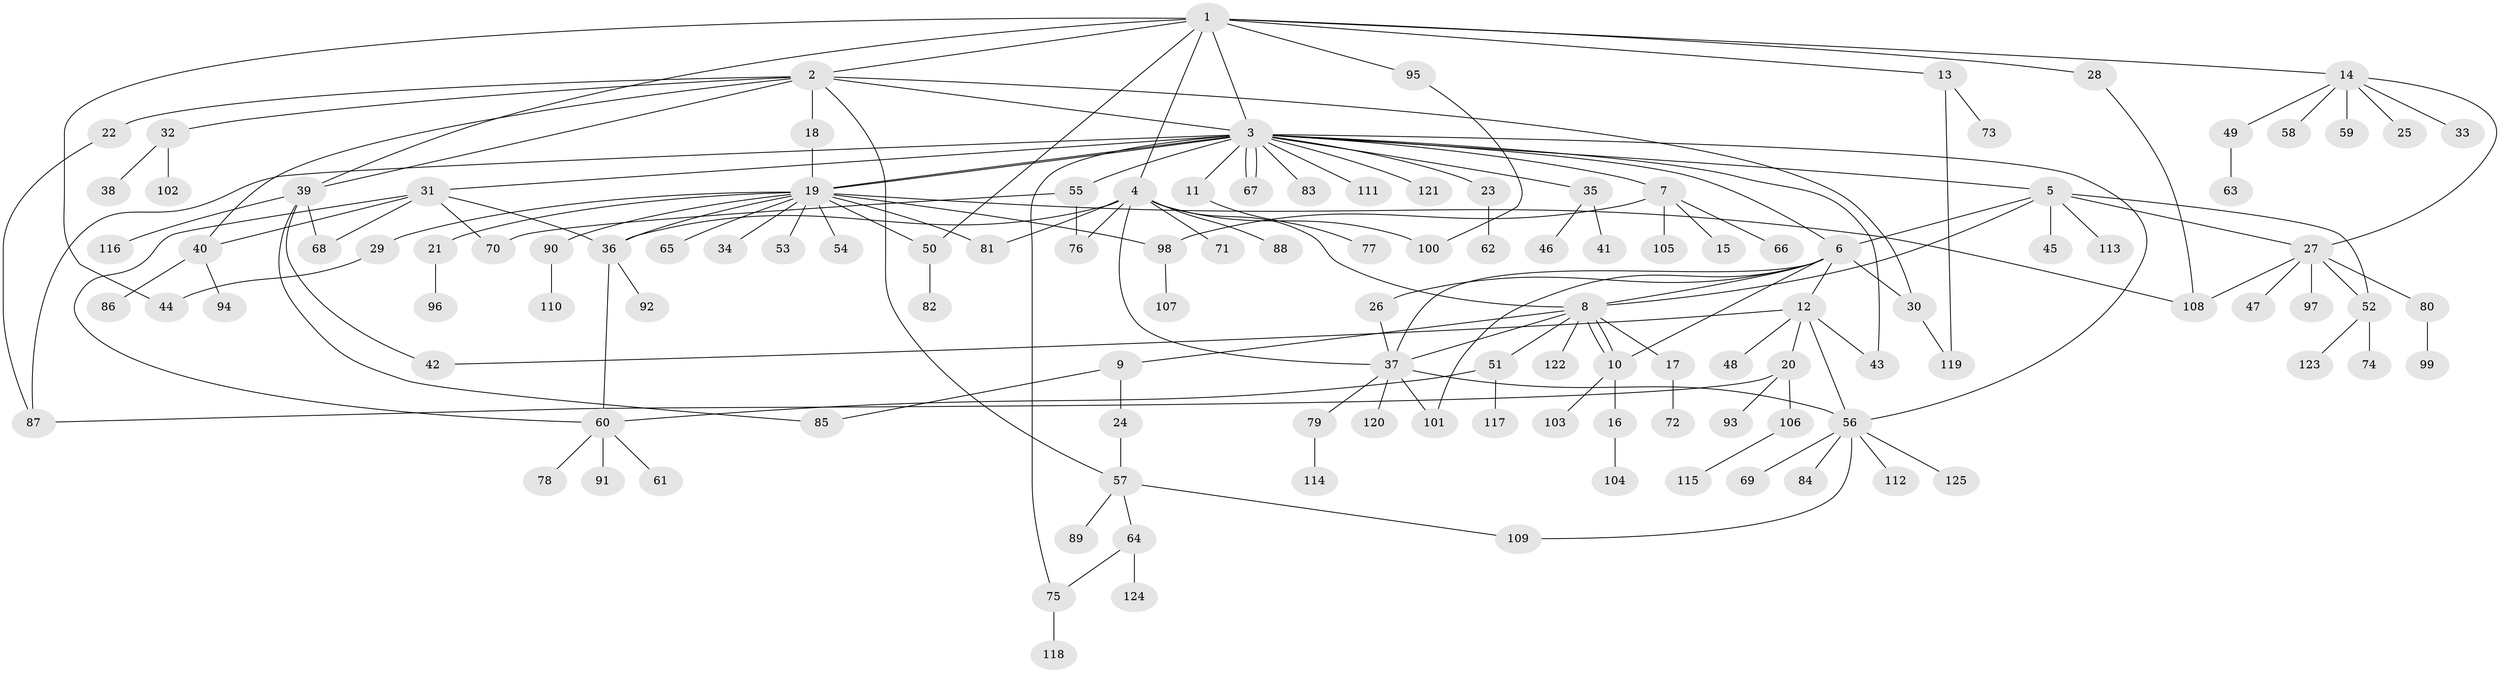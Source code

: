 // coarse degree distribution, {19: 0.02702702702702703, 5: 0.02702702702702703, 12: 0.02702702702702703, 4: 0.02702702702702703, 3: 0.08108108108108109, 1: 0.7297297297297297, 10: 0.02702702702702703, 2: 0.05405405405405406}
// Generated by graph-tools (version 1.1) at 2025/18/03/04/25 18:18:03]
// undirected, 125 vertices, 167 edges
graph export_dot {
graph [start="1"]
  node [color=gray90,style=filled];
  1;
  2;
  3;
  4;
  5;
  6;
  7;
  8;
  9;
  10;
  11;
  12;
  13;
  14;
  15;
  16;
  17;
  18;
  19;
  20;
  21;
  22;
  23;
  24;
  25;
  26;
  27;
  28;
  29;
  30;
  31;
  32;
  33;
  34;
  35;
  36;
  37;
  38;
  39;
  40;
  41;
  42;
  43;
  44;
  45;
  46;
  47;
  48;
  49;
  50;
  51;
  52;
  53;
  54;
  55;
  56;
  57;
  58;
  59;
  60;
  61;
  62;
  63;
  64;
  65;
  66;
  67;
  68;
  69;
  70;
  71;
  72;
  73;
  74;
  75;
  76;
  77;
  78;
  79;
  80;
  81;
  82;
  83;
  84;
  85;
  86;
  87;
  88;
  89;
  90;
  91;
  92;
  93;
  94;
  95;
  96;
  97;
  98;
  99;
  100;
  101;
  102;
  103;
  104;
  105;
  106;
  107;
  108;
  109;
  110;
  111;
  112;
  113;
  114;
  115;
  116;
  117;
  118;
  119;
  120;
  121;
  122;
  123;
  124;
  125;
  1 -- 2;
  1 -- 3;
  1 -- 4;
  1 -- 13;
  1 -- 14;
  1 -- 28;
  1 -- 39;
  1 -- 44;
  1 -- 50;
  1 -- 95;
  2 -- 3;
  2 -- 18;
  2 -- 22;
  2 -- 30;
  2 -- 32;
  2 -- 39;
  2 -- 40;
  2 -- 57;
  3 -- 5;
  3 -- 6;
  3 -- 7;
  3 -- 11;
  3 -- 19;
  3 -- 19;
  3 -- 23;
  3 -- 31;
  3 -- 35;
  3 -- 43;
  3 -- 55;
  3 -- 56;
  3 -- 67;
  3 -- 67;
  3 -- 75;
  3 -- 83;
  3 -- 87;
  3 -- 111;
  3 -- 121;
  4 -- 8;
  4 -- 36;
  4 -- 37;
  4 -- 71;
  4 -- 76;
  4 -- 81;
  4 -- 88;
  4 -- 100;
  5 -- 6;
  5 -- 8;
  5 -- 27;
  5 -- 45;
  5 -- 52;
  5 -- 113;
  6 -- 8;
  6 -- 10;
  6 -- 12;
  6 -- 26;
  6 -- 30;
  6 -- 37;
  6 -- 101;
  7 -- 15;
  7 -- 66;
  7 -- 98;
  7 -- 105;
  8 -- 9;
  8 -- 10;
  8 -- 10;
  8 -- 17;
  8 -- 37;
  8 -- 51;
  8 -- 122;
  9 -- 24;
  9 -- 85;
  10 -- 16;
  10 -- 103;
  11 -- 77;
  12 -- 20;
  12 -- 42;
  12 -- 43;
  12 -- 48;
  12 -- 56;
  13 -- 73;
  13 -- 119;
  14 -- 25;
  14 -- 27;
  14 -- 33;
  14 -- 49;
  14 -- 58;
  14 -- 59;
  16 -- 104;
  17 -- 72;
  18 -- 19;
  19 -- 21;
  19 -- 29;
  19 -- 34;
  19 -- 36;
  19 -- 50;
  19 -- 53;
  19 -- 54;
  19 -- 65;
  19 -- 81;
  19 -- 90;
  19 -- 98;
  19 -- 108;
  20 -- 87;
  20 -- 93;
  20 -- 106;
  21 -- 96;
  22 -- 87;
  23 -- 62;
  24 -- 57;
  26 -- 37;
  27 -- 47;
  27 -- 52;
  27 -- 80;
  27 -- 97;
  27 -- 108;
  28 -- 108;
  29 -- 44;
  30 -- 119;
  31 -- 36;
  31 -- 40;
  31 -- 60;
  31 -- 68;
  31 -- 70;
  32 -- 38;
  32 -- 102;
  35 -- 41;
  35 -- 46;
  36 -- 60;
  36 -- 92;
  37 -- 56;
  37 -- 79;
  37 -- 101;
  37 -- 120;
  39 -- 42;
  39 -- 68;
  39 -- 85;
  39 -- 116;
  40 -- 86;
  40 -- 94;
  49 -- 63;
  50 -- 82;
  51 -- 60;
  51 -- 117;
  52 -- 74;
  52 -- 123;
  55 -- 70;
  55 -- 76;
  56 -- 69;
  56 -- 84;
  56 -- 109;
  56 -- 112;
  56 -- 125;
  57 -- 64;
  57 -- 89;
  57 -- 109;
  60 -- 61;
  60 -- 78;
  60 -- 91;
  64 -- 75;
  64 -- 124;
  75 -- 118;
  79 -- 114;
  80 -- 99;
  90 -- 110;
  95 -- 100;
  98 -- 107;
  106 -- 115;
}
